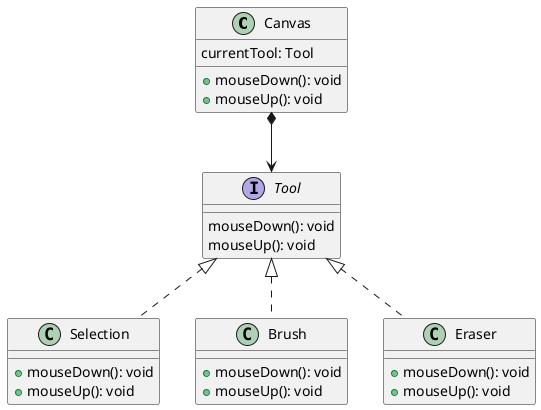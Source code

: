 @startuml

@startuml

class Canvas {
    currentTool: Tool

    +mouseDown(): void
    +mouseUp(): void
}

interface Tool {
    mouseDown(): void
    mouseUp(): void
}

class Selection implements Tool {
    +mouseDown(): void
    +mouseUp(): void
}

class Brush implements Tool {
    +mouseDown(): void
    +mouseUp(): void
}

class Eraser implements Tool {
    +mouseDown(): void
    +mouseUp(): void
}

Canvas *--> Tool
@enduml